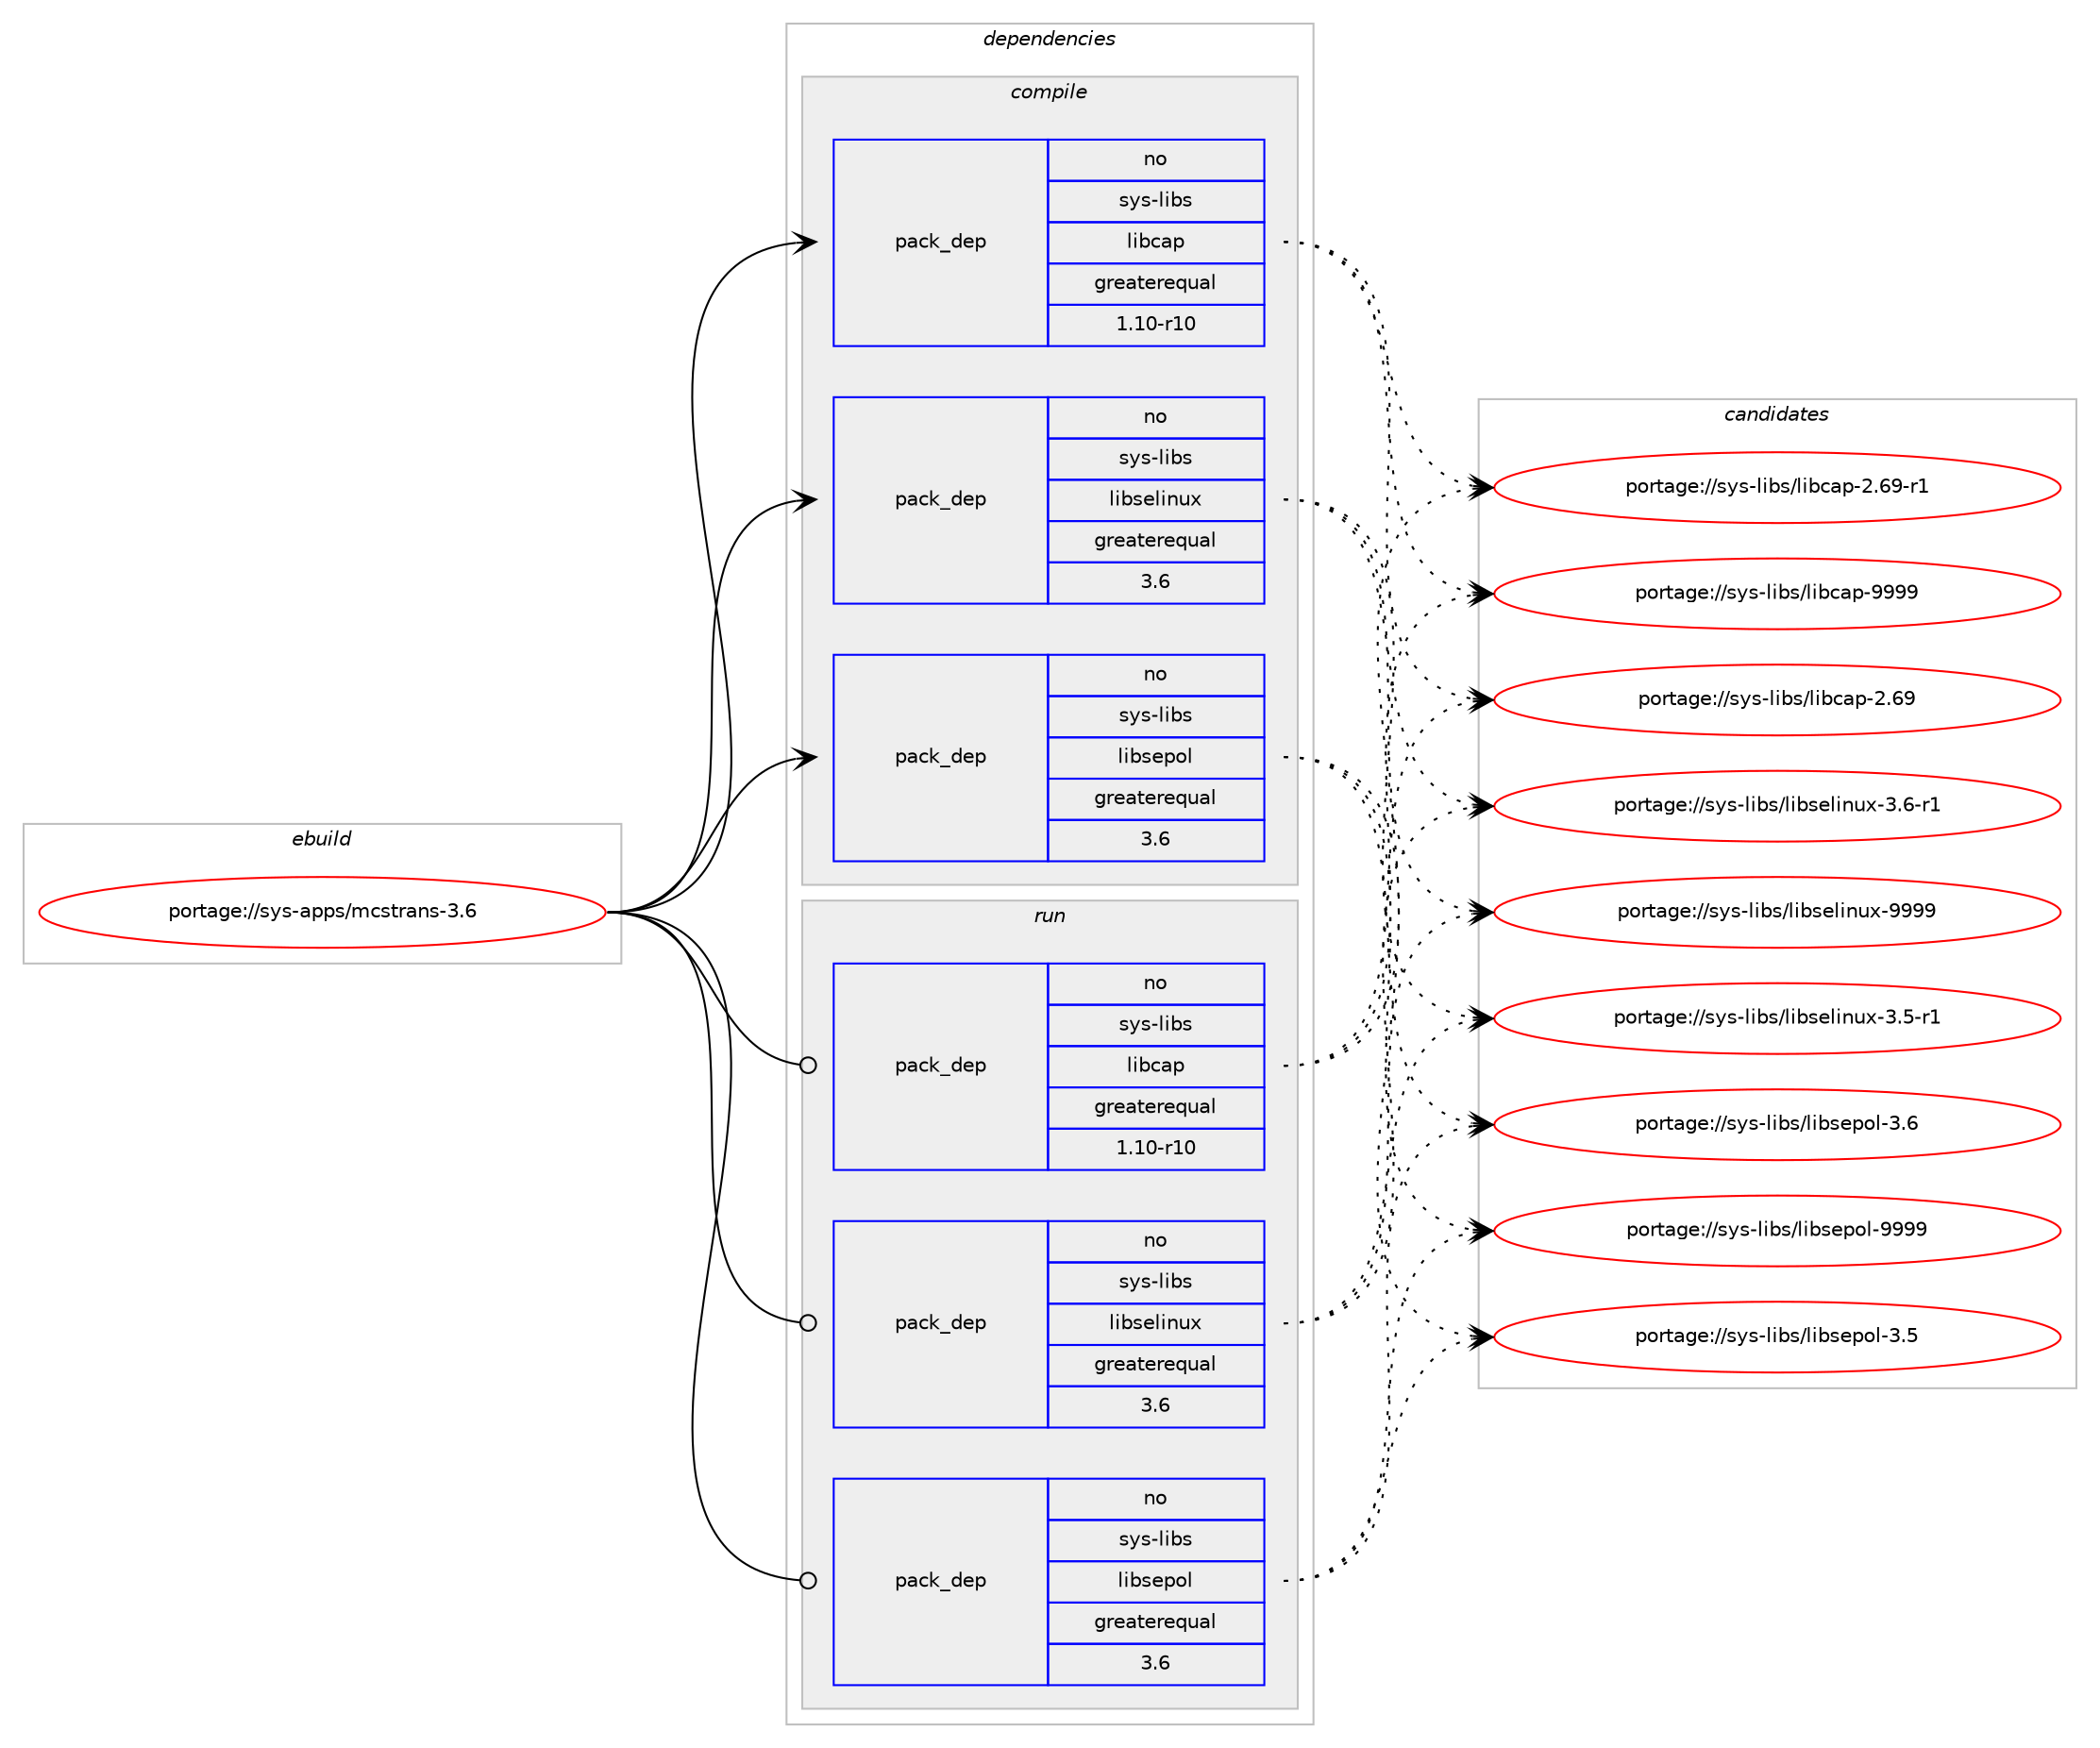 digraph prolog {

# *************
# Graph options
# *************

newrank=true;
concentrate=true;
compound=true;
graph [rankdir=LR,fontname=Helvetica,fontsize=10,ranksep=1.5];#, ranksep=2.5, nodesep=0.2];
edge  [arrowhead=vee];
node  [fontname=Helvetica,fontsize=10];

# **********
# The ebuild
# **********

subgraph cluster_leftcol {
color=gray;
rank=same;
label=<<i>ebuild</i>>;
id [label="portage://sys-apps/mcstrans-3.6", color=red, width=4, href="../sys-apps/mcstrans-3.6.svg"];
}

# ****************
# The dependencies
# ****************

subgraph cluster_midcol {
color=gray;
label=<<i>dependencies</i>>;
subgraph cluster_compile {
fillcolor="#eeeeee";
style=filled;
label=<<i>compile</i>>;
# *** BEGIN UNKNOWN DEPENDENCY TYPE (TODO) ***
# id -> package_dependency(portage://sys-apps/mcstrans-3.6,install,no,dev-libs,libpcre2,none,[,,],any_same_slot,[])
# *** END UNKNOWN DEPENDENCY TYPE (TODO) ***

subgraph pack5281 {
dependency16946 [label=<<TABLE BORDER="0" CELLBORDER="1" CELLSPACING="0" CELLPADDING="4" WIDTH="220"><TR><TD ROWSPAN="6" CELLPADDING="30">pack_dep</TD></TR><TR><TD WIDTH="110">no</TD></TR><TR><TD>sys-libs</TD></TR><TR><TD>libcap</TD></TR><TR><TD>greaterequal</TD></TR><TR><TD>1.10-r10</TD></TR></TABLE>>, shape=none, color=blue];
}
id:e -> dependency16946:w [weight=20,style="solid",arrowhead="vee"];
subgraph pack5282 {
dependency16947 [label=<<TABLE BORDER="0" CELLBORDER="1" CELLSPACING="0" CELLPADDING="4" WIDTH="220"><TR><TD ROWSPAN="6" CELLPADDING="30">pack_dep</TD></TR><TR><TD WIDTH="110">no</TD></TR><TR><TD>sys-libs</TD></TR><TR><TD>libselinux</TD></TR><TR><TD>greaterequal</TD></TR><TR><TD>3.6</TD></TR></TABLE>>, shape=none, color=blue];
}
id:e -> dependency16947:w [weight=20,style="solid",arrowhead="vee"];
subgraph pack5283 {
dependency16948 [label=<<TABLE BORDER="0" CELLBORDER="1" CELLSPACING="0" CELLPADDING="4" WIDTH="220"><TR><TD ROWSPAN="6" CELLPADDING="30">pack_dep</TD></TR><TR><TD WIDTH="110">no</TD></TR><TR><TD>sys-libs</TD></TR><TR><TD>libsepol</TD></TR><TR><TD>greaterequal</TD></TR><TR><TD>3.6</TD></TR></TABLE>>, shape=none, color=blue];
}
id:e -> dependency16948:w [weight=20,style="solid",arrowhead="vee"];
}
subgraph cluster_compileandrun {
fillcolor="#eeeeee";
style=filled;
label=<<i>compile and run</i>>;
}
subgraph cluster_run {
fillcolor="#eeeeee";
style=filled;
label=<<i>run</i>>;
# *** BEGIN UNKNOWN DEPENDENCY TYPE (TODO) ***
# id -> package_dependency(portage://sys-apps/mcstrans-3.6,run,no,dev-libs,libpcre2,none,[,,],any_same_slot,[])
# *** END UNKNOWN DEPENDENCY TYPE (TODO) ***

subgraph pack5284 {
dependency16949 [label=<<TABLE BORDER="0" CELLBORDER="1" CELLSPACING="0" CELLPADDING="4" WIDTH="220"><TR><TD ROWSPAN="6" CELLPADDING="30">pack_dep</TD></TR><TR><TD WIDTH="110">no</TD></TR><TR><TD>sys-libs</TD></TR><TR><TD>libcap</TD></TR><TR><TD>greaterequal</TD></TR><TR><TD>1.10-r10</TD></TR></TABLE>>, shape=none, color=blue];
}
id:e -> dependency16949:w [weight=20,style="solid",arrowhead="odot"];
subgraph pack5285 {
dependency16950 [label=<<TABLE BORDER="0" CELLBORDER="1" CELLSPACING="0" CELLPADDING="4" WIDTH="220"><TR><TD ROWSPAN="6" CELLPADDING="30">pack_dep</TD></TR><TR><TD WIDTH="110">no</TD></TR><TR><TD>sys-libs</TD></TR><TR><TD>libselinux</TD></TR><TR><TD>greaterequal</TD></TR><TR><TD>3.6</TD></TR></TABLE>>, shape=none, color=blue];
}
id:e -> dependency16950:w [weight=20,style="solid",arrowhead="odot"];
subgraph pack5286 {
dependency16951 [label=<<TABLE BORDER="0" CELLBORDER="1" CELLSPACING="0" CELLPADDING="4" WIDTH="220"><TR><TD ROWSPAN="6" CELLPADDING="30">pack_dep</TD></TR><TR><TD WIDTH="110">no</TD></TR><TR><TD>sys-libs</TD></TR><TR><TD>libsepol</TD></TR><TR><TD>greaterequal</TD></TR><TR><TD>3.6</TD></TR></TABLE>>, shape=none, color=blue];
}
id:e -> dependency16951:w [weight=20,style="solid",arrowhead="odot"];
}
}

# **************
# The candidates
# **************

subgraph cluster_choices {
rank=same;
color=gray;
label=<<i>candidates</i>>;

subgraph choice5281 {
color=black;
nodesep=1;
choice1151211154510810598115471081059899971124550465457 [label="portage://sys-libs/libcap-2.69", color=red, width=4,href="../sys-libs/libcap-2.69.svg"];
choice11512111545108105981154710810598999711245504654574511449 [label="portage://sys-libs/libcap-2.69-r1", color=red, width=4,href="../sys-libs/libcap-2.69-r1.svg"];
choice1151211154510810598115471081059899971124557575757 [label="portage://sys-libs/libcap-9999", color=red, width=4,href="../sys-libs/libcap-9999.svg"];
dependency16946:e -> choice1151211154510810598115471081059899971124550465457:w [style=dotted,weight="100"];
dependency16946:e -> choice11512111545108105981154710810598999711245504654574511449:w [style=dotted,weight="100"];
dependency16946:e -> choice1151211154510810598115471081059899971124557575757:w [style=dotted,weight="100"];
}
subgraph choice5282 {
color=black;
nodesep=1;
choice11512111545108105981154710810598115101108105110117120455146534511449 [label="portage://sys-libs/libselinux-3.5-r1", color=red, width=4,href="../sys-libs/libselinux-3.5-r1.svg"];
choice11512111545108105981154710810598115101108105110117120455146544511449 [label="portage://sys-libs/libselinux-3.6-r1", color=red, width=4,href="../sys-libs/libselinux-3.6-r1.svg"];
choice115121115451081059811547108105981151011081051101171204557575757 [label="portage://sys-libs/libselinux-9999", color=red, width=4,href="../sys-libs/libselinux-9999.svg"];
dependency16947:e -> choice11512111545108105981154710810598115101108105110117120455146534511449:w [style=dotted,weight="100"];
dependency16947:e -> choice11512111545108105981154710810598115101108105110117120455146544511449:w [style=dotted,weight="100"];
dependency16947:e -> choice115121115451081059811547108105981151011081051101171204557575757:w [style=dotted,weight="100"];
}
subgraph choice5283 {
color=black;
nodesep=1;
choice1151211154510810598115471081059811510111211110845514653 [label="portage://sys-libs/libsepol-3.5", color=red, width=4,href="../sys-libs/libsepol-3.5.svg"];
choice1151211154510810598115471081059811510111211110845514654 [label="portage://sys-libs/libsepol-3.6", color=red, width=4,href="../sys-libs/libsepol-3.6.svg"];
choice115121115451081059811547108105981151011121111084557575757 [label="portage://sys-libs/libsepol-9999", color=red, width=4,href="../sys-libs/libsepol-9999.svg"];
dependency16948:e -> choice1151211154510810598115471081059811510111211110845514653:w [style=dotted,weight="100"];
dependency16948:e -> choice1151211154510810598115471081059811510111211110845514654:w [style=dotted,weight="100"];
dependency16948:e -> choice115121115451081059811547108105981151011121111084557575757:w [style=dotted,weight="100"];
}
subgraph choice5284 {
color=black;
nodesep=1;
choice1151211154510810598115471081059899971124550465457 [label="portage://sys-libs/libcap-2.69", color=red, width=4,href="../sys-libs/libcap-2.69.svg"];
choice11512111545108105981154710810598999711245504654574511449 [label="portage://sys-libs/libcap-2.69-r1", color=red, width=4,href="../sys-libs/libcap-2.69-r1.svg"];
choice1151211154510810598115471081059899971124557575757 [label="portage://sys-libs/libcap-9999", color=red, width=4,href="../sys-libs/libcap-9999.svg"];
dependency16949:e -> choice1151211154510810598115471081059899971124550465457:w [style=dotted,weight="100"];
dependency16949:e -> choice11512111545108105981154710810598999711245504654574511449:w [style=dotted,weight="100"];
dependency16949:e -> choice1151211154510810598115471081059899971124557575757:w [style=dotted,weight="100"];
}
subgraph choice5285 {
color=black;
nodesep=1;
choice11512111545108105981154710810598115101108105110117120455146534511449 [label="portage://sys-libs/libselinux-3.5-r1", color=red, width=4,href="../sys-libs/libselinux-3.5-r1.svg"];
choice11512111545108105981154710810598115101108105110117120455146544511449 [label="portage://sys-libs/libselinux-3.6-r1", color=red, width=4,href="../sys-libs/libselinux-3.6-r1.svg"];
choice115121115451081059811547108105981151011081051101171204557575757 [label="portage://sys-libs/libselinux-9999", color=red, width=4,href="../sys-libs/libselinux-9999.svg"];
dependency16950:e -> choice11512111545108105981154710810598115101108105110117120455146534511449:w [style=dotted,weight="100"];
dependency16950:e -> choice11512111545108105981154710810598115101108105110117120455146544511449:w [style=dotted,weight="100"];
dependency16950:e -> choice115121115451081059811547108105981151011081051101171204557575757:w [style=dotted,weight="100"];
}
subgraph choice5286 {
color=black;
nodesep=1;
choice1151211154510810598115471081059811510111211110845514653 [label="portage://sys-libs/libsepol-3.5", color=red, width=4,href="../sys-libs/libsepol-3.5.svg"];
choice1151211154510810598115471081059811510111211110845514654 [label="portage://sys-libs/libsepol-3.6", color=red, width=4,href="../sys-libs/libsepol-3.6.svg"];
choice115121115451081059811547108105981151011121111084557575757 [label="portage://sys-libs/libsepol-9999", color=red, width=4,href="../sys-libs/libsepol-9999.svg"];
dependency16951:e -> choice1151211154510810598115471081059811510111211110845514653:w [style=dotted,weight="100"];
dependency16951:e -> choice1151211154510810598115471081059811510111211110845514654:w [style=dotted,weight="100"];
dependency16951:e -> choice115121115451081059811547108105981151011121111084557575757:w [style=dotted,weight="100"];
}
}

}

